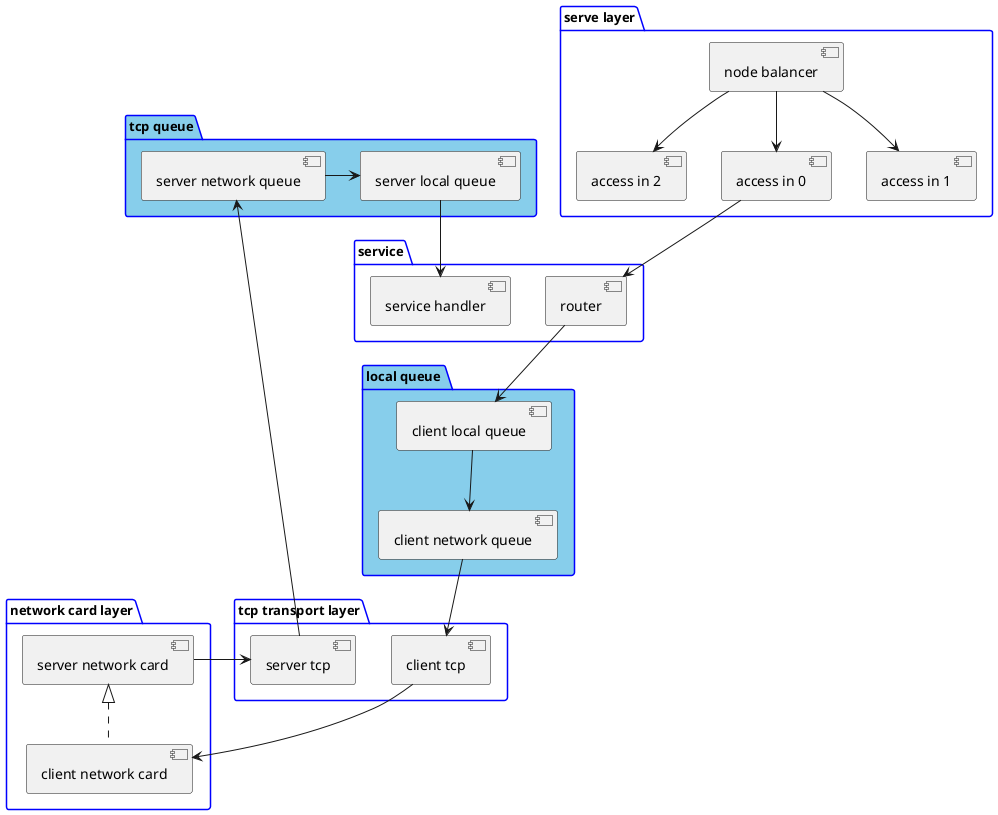 @startuml RPC 

package "serve layer" {
  [node balancer]
  [access in 0]
  [access in 1]
  [access in 2]

  [node balancer] --> [access in 0]
  [node balancer] --> [access in 1]
  [node balancer] --> [access in 2]
}

skinparam package{
    FontSize 13
    BorderColor blue
}

package "service" {
  [service handler]
  [router] 
}

package "local queue " #skyblue {
  [client local queue] 
  [client network queue]
}

package "tcp queue" #skyblue {
  [server network queue] 
  [server local queue]
}

package "network card layer"{
[client network card]
[server network card]
}

package "tcp transport layer" {
  [client tcp]
  [server tcp]
}

[router] --> [client local queue]
[client local queue] --> [client network queue] 
[client network queue] --> [client tcp]
[client tcp] --> [client network card] 
[client network card] .up.|> [server network card] 


[server network card] -left-> [server tcp]
[server tcp] -left-> [server network queue]
[server network queue] -left-> [server local queue]
[server local queue] --> [service handler]

[access in 0] --> [router]


@enduml
